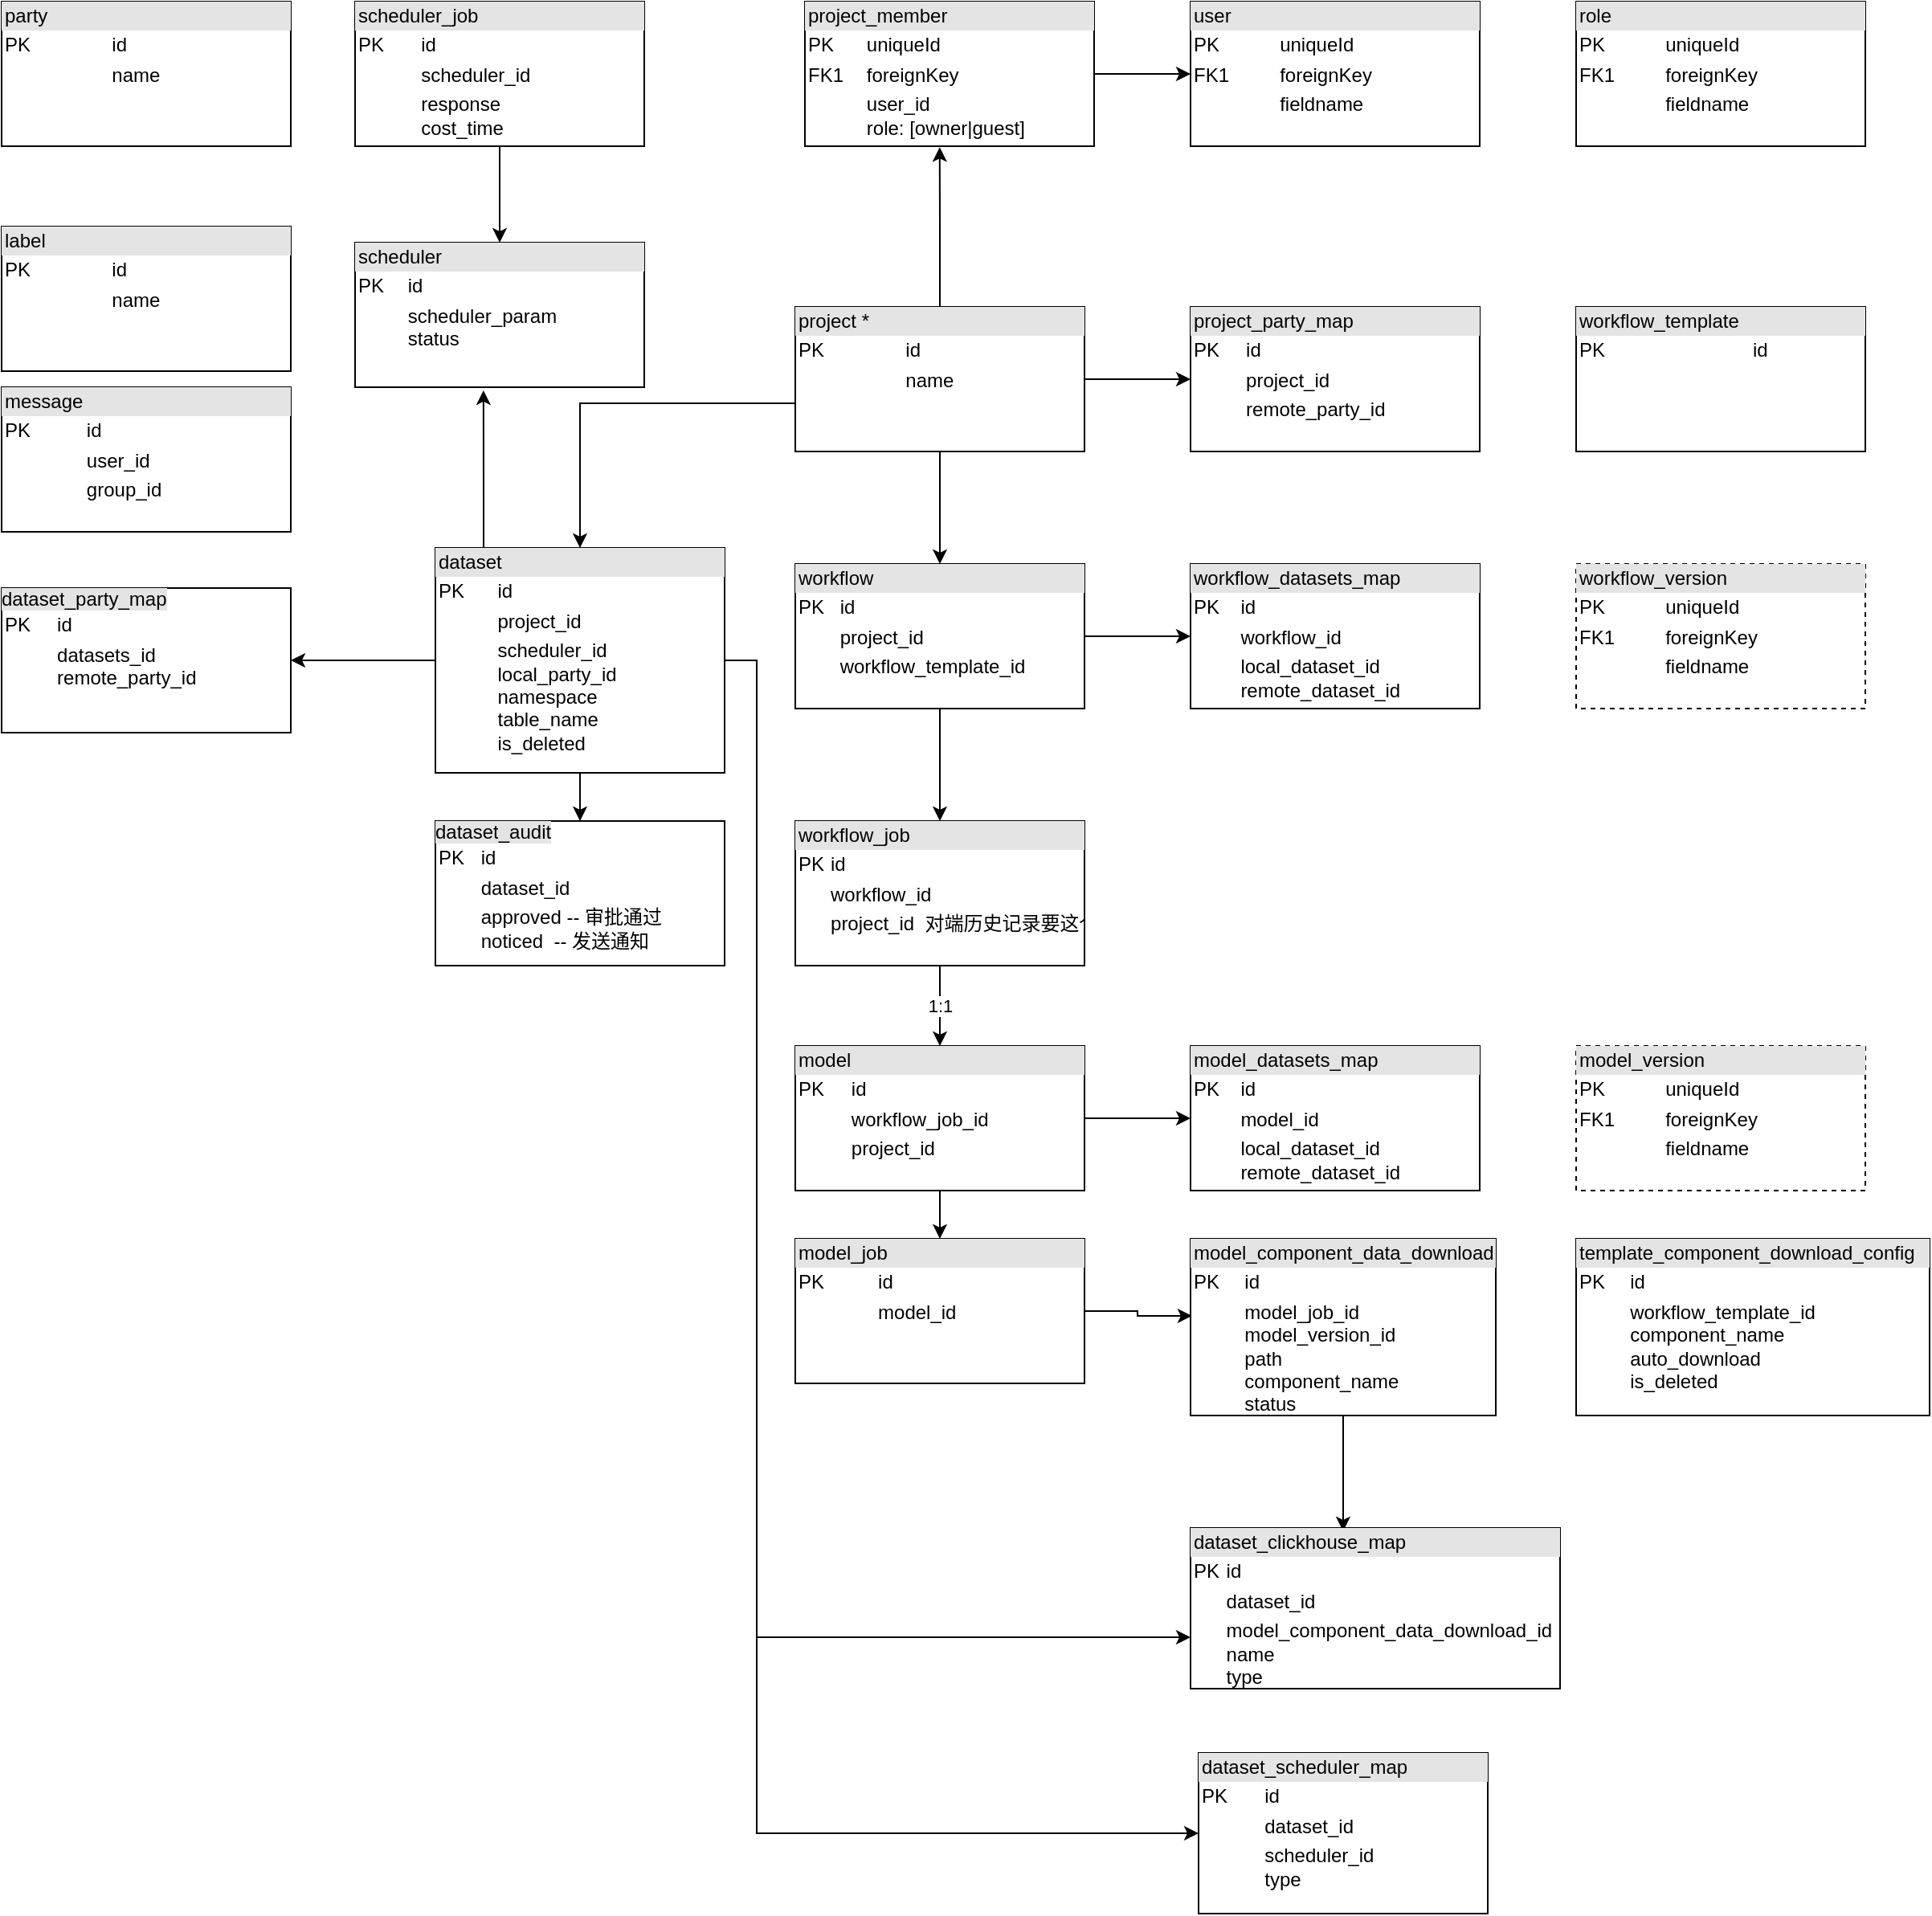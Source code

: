 <mxfile version="20.0.1" type="github">
  <diagram id="YbCQllN5H6pO3uzRrmhV" name="Page-1">
    <mxGraphModel dx="2258" dy="762" grid="1" gridSize="10" guides="1" tooltips="1" connect="1" arrows="1" fold="1" page="1" pageScale="1" pageWidth="827" pageHeight="1169" math="0" shadow="0">
      <root>
        <mxCell id="0" />
        <mxCell id="1" parent="0" />
        <mxCell id="llFHhe266ACwf9MzmRNR-3" value="" style="edgeStyle=orthogonalEdgeStyle;rounded=0;orthogonalLoop=1;jettySize=auto;html=1;" parent="1" source="llFHhe266ACwf9MzmRNR-1" target="llFHhe266ACwf9MzmRNR-2" edge="1">
          <mxGeometry relative="1" as="geometry">
            <Array as="points">
              <mxPoint x="100" y="280" />
            </Array>
          </mxGeometry>
        </mxCell>
        <mxCell id="llFHhe266ACwf9MzmRNR-5" value="" style="edgeStyle=orthogonalEdgeStyle;rounded=0;orthogonalLoop=1;jettySize=auto;html=1;" parent="1" source="llFHhe266ACwf9MzmRNR-1" target="llFHhe266ACwf9MzmRNR-4" edge="1">
          <mxGeometry relative="1" as="geometry" />
        </mxCell>
        <mxCell id="llFHhe266ACwf9MzmRNR-24" value="" style="edgeStyle=orthogonalEdgeStyle;rounded=0;orthogonalLoop=1;jettySize=auto;html=1;" parent="1" source="llFHhe266ACwf9MzmRNR-1" target="llFHhe266ACwf9MzmRNR-23" edge="1">
          <mxGeometry relative="1" as="geometry" />
        </mxCell>
        <mxCell id="llFHhe266ACwf9MzmRNR-68" style="edgeStyle=orthogonalEdgeStyle;rounded=0;orthogonalLoop=1;jettySize=auto;html=1;entryX=0.466;entryY=1.007;entryDx=0;entryDy=0;entryPerimeter=0;" parent="1" source="llFHhe266ACwf9MzmRNR-1" target="llFHhe266ACwf9MzmRNR-55" edge="1">
          <mxGeometry relative="1" as="geometry" />
        </mxCell>
        <mxCell id="llFHhe266ACwf9MzmRNR-1" value="&lt;div style=&quot;box-sizing: border-box ; width: 100% ; background: #e4e4e4 ; padding: 2px&quot;&gt;project *&lt;/div&gt;&lt;table style=&quot;width: 100% ; font-size: 1em&quot; cellpadding=&quot;2&quot; cellspacing=&quot;0&quot;&gt;&lt;tbody&gt;&lt;tr&gt;&lt;td&gt;PK&lt;/td&gt;&lt;td&gt;id&lt;/td&gt;&lt;/tr&gt;&lt;tr&gt;&lt;td&gt;&lt;br&gt;&lt;/td&gt;&lt;td&gt;name&lt;/td&gt;&lt;/tr&gt;&lt;tr&gt;&lt;td&gt;&lt;/td&gt;&lt;td&gt;&lt;br&gt;&lt;/td&gt;&lt;/tr&gt;&lt;/tbody&gt;&lt;/table&gt;" style="verticalAlign=top;align=left;overflow=fill;html=1;" parent="1" vertex="1">
          <mxGeometry x="234" y="220" width="180" height="90" as="geometry" />
        </mxCell>
        <mxCell id="llFHhe266ACwf9MzmRNR-22" value="" style="edgeStyle=orthogonalEdgeStyle;rounded=0;orthogonalLoop=1;jettySize=auto;html=1;" parent="1" source="llFHhe266ACwf9MzmRNR-2" target="llFHhe266ACwf9MzmRNR-21" edge="1">
          <mxGeometry relative="1" as="geometry" />
        </mxCell>
        <mxCell id="llFHhe266ACwf9MzmRNR-27" value="" style="edgeStyle=orthogonalEdgeStyle;rounded=0;orthogonalLoop=1;jettySize=auto;html=1;" parent="1" source="llFHhe266ACwf9MzmRNR-2" target="llFHhe266ACwf9MzmRNR-26" edge="1">
          <mxGeometry relative="1" as="geometry" />
        </mxCell>
        <mxCell id="T3c9TNSgvIG_rhITCrVC-7" style="edgeStyle=orthogonalEdgeStyle;rounded=0;orthogonalLoop=1;jettySize=auto;html=1;entryX=0;entryY=0.68;entryDx=0;entryDy=0;entryPerimeter=0;" edge="1" parent="1" source="llFHhe266ACwf9MzmRNR-2" target="T3c9TNSgvIG_rhITCrVC-3">
          <mxGeometry relative="1" as="geometry">
            <Array as="points">
              <mxPoint x="210" y="440" />
              <mxPoint x="210" y="1048" />
            </Array>
          </mxGeometry>
        </mxCell>
        <mxCell id="T3c9TNSgvIG_rhITCrVC-9" style="edgeStyle=orthogonalEdgeStyle;rounded=0;orthogonalLoop=1;jettySize=auto;html=1;exitX=1;exitY=0.75;exitDx=0;exitDy=0;entryX=0;entryY=0.5;entryDx=0;entryDy=0;" edge="1" parent="1" source="llFHhe266ACwf9MzmRNR-2" target="T3c9TNSgvIG_rhITCrVC-8">
          <mxGeometry relative="1" as="geometry">
            <Array as="points">
              <mxPoint x="190" y="440" />
              <mxPoint x="210" y="440" />
              <mxPoint x="210" y="1170" />
            </Array>
          </mxGeometry>
        </mxCell>
        <mxCell id="llFHhe266ACwf9MzmRNR-2" value="&lt;div style=&quot;box-sizing: border-box ; width: 100% ; background: #e4e4e4 ; padding: 2px&quot;&gt;dataset&lt;/div&gt;&lt;table style=&quot;width: 100% ; font-size: 1em&quot; cellpadding=&quot;2&quot; cellspacing=&quot;0&quot;&gt;&lt;tbody&gt;&lt;tr&gt;&lt;td&gt;PK&lt;/td&gt;&lt;td&gt;id&lt;/td&gt;&lt;/tr&gt;&lt;tr&gt;&lt;td&gt;&lt;br&gt;&lt;/td&gt;&lt;td&gt;project_id&lt;/td&gt;&lt;/tr&gt;&lt;tr&gt;&lt;td&gt;&lt;/td&gt;&lt;td&gt;scheduler_id&lt;br&gt;local_party_id&lt;br&gt;namespace&lt;br&gt;table_name&lt;br&gt;is_deleted&lt;br&gt;&lt;br&gt;&lt;/td&gt;&lt;/tr&gt;&lt;/tbody&gt;&lt;/table&gt;" style="verticalAlign=top;align=left;overflow=fill;html=1;" parent="1" vertex="1">
          <mxGeometry x="10" y="370" width="180" height="140" as="geometry" />
        </mxCell>
        <mxCell id="llFHhe266ACwf9MzmRNR-35" style="edgeStyle=orthogonalEdgeStyle;rounded=0;orthogonalLoop=1;jettySize=auto;html=1;exitX=0.5;exitY=1;exitDx=0;exitDy=0;entryX=0.5;entryY=0;entryDx=0;entryDy=0;" parent="1" source="llFHhe266ACwf9MzmRNR-4" target="llFHhe266ACwf9MzmRNR-10" edge="1">
          <mxGeometry relative="1" as="geometry" />
        </mxCell>
        <mxCell id="llFHhe266ACwf9MzmRNR-38" style="edgeStyle=orthogonalEdgeStyle;rounded=0;orthogonalLoop=1;jettySize=auto;html=1;exitX=1;exitY=0.5;exitDx=0;exitDy=0;entryX=0;entryY=0.5;entryDx=0;entryDy=0;" parent="1" source="llFHhe266ACwf9MzmRNR-4" target="llFHhe266ACwf9MzmRNR-12" edge="1">
          <mxGeometry relative="1" as="geometry" />
        </mxCell>
        <mxCell id="llFHhe266ACwf9MzmRNR-4" value="&lt;div style=&quot;box-sizing: border-box ; width: 100% ; background: #e4e4e4 ; padding: 2px&quot;&gt;workflow&lt;/div&gt;&lt;table style=&quot;width: 100% ; font-size: 1em&quot; cellpadding=&quot;2&quot; cellspacing=&quot;0&quot;&gt;&lt;tbody&gt;&lt;tr&gt;&lt;td&gt;PK&lt;/td&gt;&lt;td&gt;id&lt;/td&gt;&lt;/tr&gt;&lt;tr&gt;&lt;td&gt;&lt;br&gt;&lt;/td&gt;&lt;td&gt;project_id&lt;/td&gt;&lt;/tr&gt;&lt;tr&gt;&lt;td&gt;&lt;/td&gt;&lt;td&gt;workflow_template_id&lt;/td&gt;&lt;/tr&gt;&lt;/tbody&gt;&lt;/table&gt;" style="verticalAlign=top;align=left;overflow=fill;html=1;" parent="1" vertex="1">
          <mxGeometry x="234" y="380" width="180" height="90" as="geometry" />
        </mxCell>
        <mxCell id="llFHhe266ACwf9MzmRNR-15" value="1:1" style="edgeStyle=orthogonalEdgeStyle;rounded=0;orthogonalLoop=1;jettySize=auto;html=1;" parent="1" source="llFHhe266ACwf9MzmRNR-10" target="llFHhe266ACwf9MzmRNR-14" edge="1">
          <mxGeometry relative="1" as="geometry" />
        </mxCell>
        <mxCell id="llFHhe266ACwf9MzmRNR-10" value="&lt;div style=&quot;box-sizing: border-box ; width: 100% ; background: rgb(228 , 228 , 228) ; padding: 2px&quot;&gt;workflow_job&lt;/div&gt;&lt;table style=&quot;width: 100% ; font-size: 1em&quot; cellpadding=&quot;2&quot; cellspacing=&quot;0&quot;&gt;&lt;tbody&gt;&lt;tr&gt;&lt;td&gt;PK&lt;/td&gt;&lt;td&gt;id&lt;/td&gt;&lt;/tr&gt;&lt;tr&gt;&lt;td&gt;&lt;br&gt;&lt;/td&gt;&lt;td&gt;workflow_id&lt;/td&gt;&lt;/tr&gt;&lt;tr&gt;&lt;td&gt;&lt;/td&gt;&lt;td&gt;project_id&amp;nbsp; 对端历史记录要这个id区分项目&lt;/td&gt;&lt;/tr&gt;&lt;/tbody&gt;&lt;/table&gt;" style="verticalAlign=top;align=left;overflow=fill;html=1;" parent="1" vertex="1">
          <mxGeometry x="234" y="540" width="180" height="90" as="geometry" />
        </mxCell>
        <mxCell id="llFHhe266ACwf9MzmRNR-12" value="&lt;div style=&quot;box-sizing: border-box ; width: 100% ; background: #e4e4e4 ; padding: 2px&quot;&gt;workflow_datasets_map&lt;/div&gt;&lt;table style=&quot;width: 100% ; font-size: 1em&quot; cellpadding=&quot;2&quot; cellspacing=&quot;0&quot;&gt;&lt;tbody&gt;&lt;tr&gt;&lt;td&gt;PK&lt;/td&gt;&lt;td&gt;id&lt;/td&gt;&lt;/tr&gt;&lt;tr&gt;&lt;td&gt;&lt;br&gt;&lt;/td&gt;&lt;td&gt;workflow_id&lt;/td&gt;&lt;/tr&gt;&lt;tr&gt;&lt;td&gt;&lt;/td&gt;&lt;td&gt;local_dataset_id&lt;br&gt;remote_dataset_id&lt;br&gt;&lt;/td&gt;&lt;/tr&gt;&lt;/tbody&gt;&lt;/table&gt;" style="verticalAlign=top;align=left;overflow=fill;html=1;" parent="1" vertex="1">
          <mxGeometry x="480" y="380" width="180" height="90" as="geometry" />
        </mxCell>
        <mxCell id="llFHhe266ACwf9MzmRNR-42" style="edgeStyle=orthogonalEdgeStyle;rounded=0;orthogonalLoop=1;jettySize=auto;html=1;exitX=0.5;exitY=1;exitDx=0;exitDy=0;entryX=0.5;entryY=0;entryDx=0;entryDy=0;" parent="1" source="llFHhe266ACwf9MzmRNR-14" target="llFHhe266ACwf9MzmRNR-16" edge="1">
          <mxGeometry relative="1" as="geometry" />
        </mxCell>
        <mxCell id="llFHhe266ACwf9MzmRNR-46" style="edgeStyle=orthogonalEdgeStyle;rounded=0;orthogonalLoop=1;jettySize=auto;html=1;exitX=1;exitY=0.5;exitDx=0;exitDy=0;entryX=0;entryY=0.5;entryDx=0;entryDy=0;" parent="1" source="llFHhe266ACwf9MzmRNR-14" target="llFHhe266ACwf9MzmRNR-45" edge="1">
          <mxGeometry relative="1" as="geometry" />
        </mxCell>
        <mxCell id="llFHhe266ACwf9MzmRNR-14" value="&lt;div style=&quot;box-sizing: border-box ; width: 100% ; background: #e4e4e4 ; padding: 2px&quot;&gt;model&lt;/div&gt;&lt;table style=&quot;width: 100% ; font-size: 1em&quot; cellpadding=&quot;2&quot; cellspacing=&quot;0&quot;&gt;&lt;tbody&gt;&lt;tr&gt;&lt;td&gt;PK&lt;/td&gt;&lt;td&gt;id&lt;/td&gt;&lt;/tr&gt;&lt;tr&gt;&lt;td&gt;&lt;br&gt;&lt;/td&gt;&lt;td&gt;workflow_job_id&lt;/td&gt;&lt;/tr&gt;&lt;tr&gt;&lt;td&gt;&lt;br&gt;&lt;/td&gt;&lt;td&gt;project_id&lt;br&gt;&lt;/td&gt;&lt;/tr&gt;&lt;/tbody&gt;&lt;/table&gt;" style="verticalAlign=top;align=left;overflow=fill;html=1;" parent="1" vertex="1">
          <mxGeometry x="234" y="680" width="180" height="90" as="geometry" />
        </mxCell>
        <mxCell id="T3c9TNSgvIG_rhITCrVC-10" style="edgeStyle=orthogonalEdgeStyle;rounded=0;orthogonalLoop=1;jettySize=auto;html=1;exitX=1;exitY=0.5;exitDx=0;exitDy=0;entryX=0.005;entryY=0.436;entryDx=0;entryDy=0;entryPerimeter=0;" edge="1" parent="1" source="llFHhe266ACwf9MzmRNR-16" target="T3c9TNSgvIG_rhITCrVC-1">
          <mxGeometry relative="1" as="geometry" />
        </mxCell>
        <mxCell id="llFHhe266ACwf9MzmRNR-16" value="&lt;div style=&quot;box-sizing: border-box ; width: 100% ; background: #e4e4e4 ; padding: 2px&quot;&gt;model_job&lt;/div&gt;&lt;table style=&quot;width: 100% ; font-size: 1em&quot; cellpadding=&quot;2&quot; cellspacing=&quot;0&quot;&gt;&lt;tbody&gt;&lt;tr&gt;&lt;td&gt;PK&lt;/td&gt;&lt;td&gt;id&lt;/td&gt;&lt;/tr&gt;&lt;tr&gt;&lt;td&gt;&lt;br&gt;&lt;/td&gt;&lt;td&gt;model_id&lt;/td&gt;&lt;/tr&gt;&lt;tr&gt;&lt;td&gt;&lt;/td&gt;&lt;td&gt;&lt;br&gt;&lt;/td&gt;&lt;/tr&gt;&lt;/tbody&gt;&lt;/table&gt;" style="verticalAlign=top;align=left;overflow=fill;html=1;" parent="1" vertex="1">
          <mxGeometry x="234" y="800" width="180" height="90" as="geometry" />
        </mxCell>
        <mxCell id="llFHhe266ACwf9MzmRNR-21" value="&lt;span style=&quot;background-color: rgb(228 , 228 , 228)&quot;&gt;dataset&lt;/span&gt;&lt;span style=&quot;background-color: rgb(228 , 228 , 228)&quot;&gt;_party_map&lt;/span&gt;&lt;span style=&quot;background-color: rgb(228 , 228 , 228)&quot;&gt;&lt;br&gt;&lt;/span&gt;&lt;table style=&quot;width: 100% ; font-size: 1em&quot; cellpadding=&quot;2&quot; cellspacing=&quot;0&quot;&gt;&lt;tbody&gt;&lt;tr&gt;&lt;td&gt;PK&lt;/td&gt;&lt;td&gt;id&lt;br&gt;&lt;/td&gt;&lt;/tr&gt;&lt;tr&gt;&lt;td&gt;&lt;br&gt;&lt;/td&gt;&lt;td&gt;datasets_id&lt;br&gt;remote_party_id&lt;/td&gt;&lt;/tr&gt;&lt;tr&gt;&lt;td&gt;&lt;/td&gt;&lt;td&gt;&lt;br&gt;&lt;/td&gt;&lt;/tr&gt;&lt;/tbody&gt;&lt;/table&gt;" style="verticalAlign=top;align=left;overflow=fill;html=1;" parent="1" vertex="1">
          <mxGeometry x="-260" y="395" width="180" height="90" as="geometry" />
        </mxCell>
        <mxCell id="llFHhe266ACwf9MzmRNR-23" value="&lt;div style=&quot;box-sizing: border-box ; width: 100% ; background: #e4e4e4 ; padding: 2px&quot;&gt;project_party_map&lt;/div&gt;&lt;table style=&quot;width: 100% ; font-size: 1em&quot; cellpadding=&quot;2&quot; cellspacing=&quot;0&quot;&gt;&lt;tbody&gt;&lt;tr&gt;&lt;td&gt;PK&lt;/td&gt;&lt;td&gt;id&lt;/td&gt;&lt;/tr&gt;&lt;tr&gt;&lt;td&gt;&lt;br&gt;&lt;/td&gt;&lt;td&gt;project_id&lt;/td&gt;&lt;/tr&gt;&lt;tr&gt;&lt;td&gt;&lt;/td&gt;&lt;td&gt;remote_party_id&lt;/td&gt;&lt;/tr&gt;&lt;/tbody&gt;&lt;/table&gt;" style="verticalAlign=top;align=left;overflow=fill;html=1;" parent="1" vertex="1">
          <mxGeometry x="480" y="220" width="180" height="90" as="geometry" />
        </mxCell>
        <mxCell id="llFHhe266ACwf9MzmRNR-25" value="&lt;div style=&quot;box-sizing: border-box ; width: 100% ; background: #e4e4e4 ; padding: 2px&quot;&gt;party&lt;/div&gt;&lt;table style=&quot;width: 100% ; font-size: 1em&quot; cellpadding=&quot;2&quot; cellspacing=&quot;0&quot;&gt;&lt;tbody&gt;&lt;tr&gt;&lt;td&gt;PK&lt;/td&gt;&lt;td&gt;id&lt;/td&gt;&lt;/tr&gt;&lt;tr&gt;&lt;td&gt;&lt;br&gt;&lt;/td&gt;&lt;td&gt;name&lt;/td&gt;&lt;/tr&gt;&lt;tr&gt;&lt;td&gt;&lt;/td&gt;&lt;td&gt;&lt;br&gt;&lt;/td&gt;&lt;/tr&gt;&lt;/tbody&gt;&lt;/table&gt;" style="verticalAlign=top;align=left;overflow=fill;html=1;" parent="1" vertex="1">
          <mxGeometry x="-260" y="30" width="180" height="90" as="geometry" />
        </mxCell>
        <mxCell id="llFHhe266ACwf9MzmRNR-26" value="&lt;span style=&quot;background-color: rgb(228 , 228 , 228)&quot;&gt;dataset&lt;/span&gt;&lt;span style=&quot;background-color: rgb(228 , 228 , 228)&quot;&gt;_audit&lt;/span&gt;&lt;span style=&quot;background-color: rgb(228 , 228 , 228)&quot;&gt;&lt;br&gt;&lt;/span&gt;&lt;table style=&quot;width: 100% ; font-size: 1em&quot; cellpadding=&quot;2&quot; cellspacing=&quot;0&quot;&gt;&lt;tbody&gt;&lt;tr&gt;&lt;td&gt;PK&lt;/td&gt;&lt;td&gt;id&lt;/td&gt;&lt;/tr&gt;&lt;tr&gt;&lt;td&gt;&lt;br&gt;&lt;/td&gt;&lt;td&gt;dataset_id&lt;/td&gt;&lt;/tr&gt;&lt;tr&gt;&lt;td&gt;&lt;/td&gt;&lt;td&gt;approved -- 审批通过&lt;br&gt;noticed&amp;nbsp; -- 发送通知&lt;/td&gt;&lt;/tr&gt;&lt;/tbody&gt;&lt;/table&gt;" style="verticalAlign=top;align=left;overflow=fill;html=1;" parent="1" vertex="1">
          <mxGeometry x="10" y="540" width="180" height="90" as="geometry" />
        </mxCell>
        <mxCell id="llFHhe266ACwf9MzmRNR-32" value="&lt;div style=&quot;box-sizing: border-box ; width: 100% ; background: #e4e4e4 ; padding: 2px&quot;&gt;label&lt;/div&gt;&lt;table style=&quot;width: 100% ; font-size: 1em&quot; cellpadding=&quot;2&quot; cellspacing=&quot;0&quot;&gt;&lt;tbody&gt;&lt;tr&gt;&lt;td&gt;PK&lt;/td&gt;&lt;td&gt;id&lt;/td&gt;&lt;/tr&gt;&lt;tr&gt;&lt;td&gt;&lt;br&gt;&lt;/td&gt;&lt;td&gt;name&lt;/td&gt;&lt;/tr&gt;&lt;tr&gt;&lt;td&gt;&lt;/td&gt;&lt;td&gt;&lt;br&gt;&lt;/td&gt;&lt;/tr&gt;&lt;/tbody&gt;&lt;/table&gt;" style="verticalAlign=top;align=left;overflow=fill;html=1;" parent="1" vertex="1">
          <mxGeometry x="-260" y="170" width="180" height="90" as="geometry" />
        </mxCell>
        <mxCell id="llFHhe266ACwf9MzmRNR-34" value="&lt;div style=&quot;box-sizing: border-box ; width: 100% ; background: #e4e4e4 ; padding: 2px&quot;&gt;workflow_template&lt;/div&gt;&lt;table style=&quot;width: 100% ; font-size: 1em&quot; cellpadding=&quot;2&quot; cellspacing=&quot;0&quot;&gt;&lt;tbody&gt;&lt;tr&gt;&lt;td&gt;PK&lt;/td&gt;&lt;td&gt;id&lt;/td&gt;&lt;/tr&gt;&lt;tr&gt;&lt;td&gt;&lt;br&gt;&lt;/td&gt;&lt;td&gt;&lt;br&gt;&lt;/td&gt;&lt;/tr&gt;&lt;tr&gt;&lt;td&gt;&lt;/td&gt;&lt;td&gt;&lt;br&gt;&lt;/td&gt;&lt;/tr&gt;&lt;/tbody&gt;&lt;/table&gt;" style="verticalAlign=top;align=left;overflow=fill;html=1;" parent="1" vertex="1">
          <mxGeometry x="720" y="220" width="180" height="90" as="geometry" />
        </mxCell>
        <mxCell id="llFHhe266ACwf9MzmRNR-43" value="&lt;div style=&quot;box-sizing: border-box ; width: 100% ; background: #e4e4e4 ; padding: 2px&quot;&gt;workflow_version&lt;/div&gt;&lt;table style=&quot;width: 100% ; font-size: 1em&quot; cellpadding=&quot;2&quot; cellspacing=&quot;0&quot;&gt;&lt;tbody&gt;&lt;tr&gt;&lt;td&gt;PK&lt;/td&gt;&lt;td&gt;uniqueId&lt;/td&gt;&lt;/tr&gt;&lt;tr&gt;&lt;td&gt;FK1&lt;/td&gt;&lt;td&gt;foreignKey&lt;/td&gt;&lt;/tr&gt;&lt;tr&gt;&lt;td&gt;&lt;/td&gt;&lt;td&gt;fieldname&lt;/td&gt;&lt;/tr&gt;&lt;/tbody&gt;&lt;/table&gt;" style="verticalAlign=top;align=left;overflow=fill;html=1;dashed=1;" parent="1" vertex="1">
          <mxGeometry x="720" y="380" width="180" height="90" as="geometry" />
        </mxCell>
        <mxCell id="llFHhe266ACwf9MzmRNR-44" value="&lt;div style=&quot;box-sizing: border-box ; width: 100% ; background: #e4e4e4 ; padding: 2px&quot;&gt;model_version&lt;/div&gt;&lt;table style=&quot;width: 100% ; font-size: 1em&quot; cellpadding=&quot;2&quot; cellspacing=&quot;0&quot;&gt;&lt;tbody&gt;&lt;tr&gt;&lt;td&gt;PK&lt;/td&gt;&lt;td&gt;uniqueId&lt;/td&gt;&lt;/tr&gt;&lt;tr&gt;&lt;td&gt;FK1&lt;/td&gt;&lt;td&gt;foreignKey&lt;/td&gt;&lt;/tr&gt;&lt;tr&gt;&lt;td&gt;&lt;/td&gt;&lt;td&gt;fieldname&lt;/td&gt;&lt;/tr&gt;&lt;/tbody&gt;&lt;/table&gt;" style="verticalAlign=top;align=left;overflow=fill;html=1;dashed=1;" parent="1" vertex="1">
          <mxGeometry x="720" y="680" width="180" height="90" as="geometry" />
        </mxCell>
        <mxCell id="llFHhe266ACwf9MzmRNR-45" value="&lt;div style=&quot;box-sizing: border-box ; width: 100% ; background: #e4e4e4 ; padding: 2px&quot;&gt;model_datasets_map&lt;/div&gt;&lt;table style=&quot;width: 100% ; font-size: 1em&quot; cellpadding=&quot;2&quot; cellspacing=&quot;0&quot;&gt;&lt;tbody&gt;&lt;tr&gt;&lt;td&gt;PK&lt;/td&gt;&lt;td&gt;id&lt;br&gt;&lt;/td&gt;&lt;/tr&gt;&lt;tr&gt;&lt;td&gt;&lt;br&gt;&lt;/td&gt;&lt;td&gt;model_id&lt;br&gt;&lt;/td&gt;&lt;/tr&gt;&lt;tr&gt;&lt;td&gt;&lt;/td&gt;&lt;td&gt;local_dataset_id&lt;br&gt;remote_dataset_id&lt;br&gt;&lt;/td&gt;&lt;/tr&gt;&lt;/tbody&gt;&lt;/table&gt;" style="verticalAlign=top;align=left;overflow=fill;html=1;" parent="1" vertex="1">
          <mxGeometry x="480" y="680" width="180" height="90" as="geometry" />
        </mxCell>
        <mxCell id="llFHhe266ACwf9MzmRNR-51" value="&lt;div style=&quot;box-sizing: border-box ; width: 100% ; background: #e4e4e4 ; padding: 2px&quot;&gt;role&lt;/div&gt;&lt;table style=&quot;width: 100% ; font-size: 1em&quot; cellpadding=&quot;2&quot; cellspacing=&quot;0&quot;&gt;&lt;tbody&gt;&lt;tr&gt;&lt;td&gt;PK&lt;/td&gt;&lt;td&gt;uniqueId&lt;/td&gt;&lt;/tr&gt;&lt;tr&gt;&lt;td&gt;FK1&lt;/td&gt;&lt;td&gt;foreignKey&lt;/td&gt;&lt;/tr&gt;&lt;tr&gt;&lt;td&gt;&lt;/td&gt;&lt;td&gt;fieldname&lt;/td&gt;&lt;/tr&gt;&lt;/tbody&gt;&lt;/table&gt;" style="verticalAlign=top;align=left;overflow=fill;html=1;" parent="1" vertex="1">
          <mxGeometry x="720" y="30" width="180" height="90" as="geometry" />
        </mxCell>
        <mxCell id="llFHhe266ACwf9MzmRNR-58" style="edgeStyle=orthogonalEdgeStyle;rounded=0;orthogonalLoop=1;jettySize=auto;html=1;exitX=1;exitY=0.5;exitDx=0;exitDy=0;entryX=0;entryY=0.5;entryDx=0;entryDy=0;" parent="1" source="llFHhe266ACwf9MzmRNR-55" target="llFHhe266ACwf9MzmRNR-57" edge="1">
          <mxGeometry relative="1" as="geometry" />
        </mxCell>
        <mxCell id="llFHhe266ACwf9MzmRNR-55" value="&lt;div style=&quot;box-sizing: border-box ; width: 100% ; background: #e4e4e4 ; padding: 2px&quot;&gt;project_member&lt;/div&gt;&lt;table style=&quot;width: 100% ; font-size: 1em&quot; cellpadding=&quot;2&quot; cellspacing=&quot;0&quot;&gt;&lt;tbody&gt;&lt;tr&gt;&lt;td&gt;PK&lt;/td&gt;&lt;td&gt;uniqueId&lt;/td&gt;&lt;/tr&gt;&lt;tr&gt;&lt;td&gt;FK1&lt;/td&gt;&lt;td&gt;foreignKey&lt;/td&gt;&lt;/tr&gt;&lt;tr&gt;&lt;td&gt;&lt;/td&gt;&lt;td&gt;user_id&lt;br&gt;role: [owner|guest]&lt;/td&gt;&lt;/tr&gt;&lt;/tbody&gt;&lt;/table&gt;" style="verticalAlign=top;align=left;overflow=fill;html=1;" parent="1" vertex="1">
          <mxGeometry x="240" y="30" width="180" height="90" as="geometry" />
        </mxCell>
        <mxCell id="llFHhe266ACwf9MzmRNR-57" value="&lt;div style=&quot;box-sizing: border-box ; width: 100% ; background: #e4e4e4 ; padding: 2px&quot;&gt;user&lt;/div&gt;&lt;table style=&quot;width: 100% ; font-size: 1em&quot; cellpadding=&quot;2&quot; cellspacing=&quot;0&quot;&gt;&lt;tbody&gt;&lt;tr&gt;&lt;td&gt;PK&lt;/td&gt;&lt;td&gt;uniqueId&lt;/td&gt;&lt;/tr&gt;&lt;tr&gt;&lt;td&gt;FK1&lt;/td&gt;&lt;td&gt;foreignKey&lt;/td&gt;&lt;/tr&gt;&lt;tr&gt;&lt;td&gt;&lt;/td&gt;&lt;td&gt;fieldname&lt;/td&gt;&lt;/tr&gt;&lt;/tbody&gt;&lt;/table&gt;" style="verticalAlign=top;align=left;overflow=fill;html=1;" parent="1" vertex="1">
          <mxGeometry x="480" y="30" width="180" height="90" as="geometry" />
        </mxCell>
        <mxCell id="llFHhe266ACwf9MzmRNR-70" value="&lt;div style=&quot;box-sizing: border-box ; width: 100% ; background: #e4e4e4 ; padding: 2px&quot;&gt;message&lt;/div&gt;&lt;table style=&quot;width: 100% ; font-size: 1em&quot; cellpadding=&quot;2&quot; cellspacing=&quot;0&quot;&gt;&lt;tbody&gt;&lt;tr&gt;&lt;td&gt;PK&lt;/td&gt;&lt;td&gt;id&lt;/td&gt;&lt;/tr&gt;&lt;tr&gt;&lt;td&gt;&lt;br&gt;&lt;/td&gt;&lt;td&gt;user_id&lt;/td&gt;&lt;/tr&gt;&lt;tr&gt;&lt;td&gt;&lt;br&gt;&lt;/td&gt;&lt;td&gt;group_id&lt;br&gt;&lt;/td&gt;&lt;/tr&gt;&lt;/tbody&gt;&lt;/table&gt;" style="verticalAlign=top;align=left;overflow=fill;html=1;" parent="1" vertex="1">
          <mxGeometry x="-260" y="270" width="180" height="90" as="geometry" />
        </mxCell>
        <mxCell id="llFHhe266ACwf9MzmRNR-76" style="edgeStyle=orthogonalEdgeStyle;rounded=0;orthogonalLoop=1;jettySize=auto;html=1;entryX=0.444;entryY=1.022;entryDx=0;entryDy=0;entryPerimeter=0;" parent="1" source="llFHhe266ACwf9MzmRNR-2" target="llFHhe266ACwf9MzmRNR-73" edge="1">
          <mxGeometry relative="1" as="geometry">
            <Array as="points">
              <mxPoint x="40" y="340" />
              <mxPoint x="40" y="340" />
            </Array>
          </mxGeometry>
        </mxCell>
        <mxCell id="llFHhe266ACwf9MzmRNR-73" value="&lt;div style=&quot;box-sizing: border-box ; width: 100% ; background: #e4e4e4 ; padding: 2px&quot;&gt;scheduler&lt;/div&gt;&lt;table style=&quot;width: 100% ; font-size: 1em&quot; cellpadding=&quot;2&quot; cellspacing=&quot;0&quot;&gt;&lt;tbody&gt;&lt;tr&gt;&lt;td&gt;PK&lt;/td&gt;&lt;td&gt;id&lt;/td&gt;&lt;/tr&gt;&lt;tr&gt;&lt;td&gt;&lt;br&gt;&lt;/td&gt;&lt;td&gt;scheduler_param&lt;br&gt;status&lt;br&gt;&lt;/td&gt;&lt;/tr&gt;&lt;tr&gt;&lt;td&gt;&lt;/td&gt;&lt;td&gt;&lt;br&gt;&lt;/td&gt;&lt;/tr&gt;&lt;/tbody&gt;&lt;/table&gt;" style="verticalAlign=top;align=left;overflow=fill;html=1;" parent="1" vertex="1">
          <mxGeometry x="-40" y="180" width="180" height="90" as="geometry" />
        </mxCell>
        <mxCell id="llFHhe266ACwf9MzmRNR-75" style="edgeStyle=orthogonalEdgeStyle;rounded=0;orthogonalLoop=1;jettySize=auto;html=1;entryX=0.5;entryY=0;entryDx=0;entryDy=0;" parent="1" source="llFHhe266ACwf9MzmRNR-74" target="llFHhe266ACwf9MzmRNR-73" edge="1">
          <mxGeometry relative="1" as="geometry" />
        </mxCell>
        <mxCell id="llFHhe266ACwf9MzmRNR-74" value="&lt;div style=&quot;box-sizing: border-box ; width: 100% ; background: #e4e4e4 ; padding: 2px&quot;&gt;scheduler_job&lt;/div&gt;&lt;table style=&quot;width: 100% ; font-size: 1em&quot; cellpadding=&quot;2&quot; cellspacing=&quot;0&quot;&gt;&lt;tbody&gt;&lt;tr&gt;&lt;td&gt;PK&lt;/td&gt;&lt;td&gt;id&lt;/td&gt;&lt;/tr&gt;&lt;tr&gt;&lt;td&gt;&lt;br&gt;&lt;/td&gt;&lt;td&gt;scheduler_id&lt;/td&gt;&lt;/tr&gt;&lt;tr&gt;&lt;td&gt;&lt;/td&gt;&lt;td&gt;response&lt;br&gt;cost_time&lt;/td&gt;&lt;/tr&gt;&lt;/tbody&gt;&lt;/table&gt;" style="verticalAlign=top;align=left;overflow=fill;html=1;" parent="1" vertex="1">
          <mxGeometry x="-40" y="30" width="180" height="90" as="geometry" />
        </mxCell>
        <mxCell id="T3c9TNSgvIG_rhITCrVC-6" style="edgeStyle=orthogonalEdgeStyle;rounded=0;orthogonalLoop=1;jettySize=auto;html=1;entryX=0.413;entryY=0.02;entryDx=0;entryDy=0;entryPerimeter=0;" edge="1" parent="1" source="T3c9TNSgvIG_rhITCrVC-1" target="T3c9TNSgvIG_rhITCrVC-3">
          <mxGeometry relative="1" as="geometry" />
        </mxCell>
        <mxCell id="T3c9TNSgvIG_rhITCrVC-1" value="&lt;div style=&quot;box-sizing: border-box ; width: 100% ; background: #e4e4e4 ; padding: 2px&quot;&gt;model_component_data_download&lt;/div&gt;&lt;table style=&quot;width: 100% ; font-size: 1em&quot; cellpadding=&quot;2&quot; cellspacing=&quot;0&quot;&gt;&lt;tbody&gt;&lt;tr&gt;&lt;td&gt;PK&lt;/td&gt;&lt;td&gt;id&lt;/td&gt;&lt;/tr&gt;&lt;tr&gt;&lt;td&gt;&lt;br&gt;&lt;/td&gt;&lt;td&gt;model_job_id&lt;br&gt;model_version_id&lt;br&gt;path&lt;br&gt;component_name&lt;br&gt;status&lt;br&gt;&lt;br&gt;&lt;/td&gt;&lt;/tr&gt;&lt;tr&gt;&lt;td&gt;&lt;/td&gt;&lt;td&gt;&lt;br&gt;&lt;/td&gt;&lt;/tr&gt;&lt;/tbody&gt;&lt;/table&gt;" style="verticalAlign=top;align=left;overflow=fill;html=1;" vertex="1" parent="1">
          <mxGeometry x="480" y="800" width="190" height="110" as="geometry" />
        </mxCell>
        <mxCell id="T3c9TNSgvIG_rhITCrVC-2" value="&lt;div style=&quot;box-sizing: border-box ; width: 100% ; background: #e4e4e4 ; padding: 2px&quot;&gt;template_component_download_config&lt;/div&gt;&lt;table style=&quot;width: 100% ; font-size: 1em&quot; cellpadding=&quot;2&quot; cellspacing=&quot;0&quot;&gt;&lt;tbody&gt;&lt;tr&gt;&lt;td&gt;PK&lt;/td&gt;&lt;td&gt;id&lt;/td&gt;&lt;/tr&gt;&lt;tr&gt;&lt;td&gt;&lt;br&gt;&lt;/td&gt;&lt;td&gt;workflow_template_id&lt;br&gt;component_name&lt;br&gt;auto_download&lt;br&gt;is_deleted&lt;/td&gt;&lt;/tr&gt;&lt;tr&gt;&lt;td&gt;&lt;/td&gt;&lt;td&gt;&lt;br&gt;&lt;/td&gt;&lt;/tr&gt;&lt;/tbody&gt;&lt;/table&gt;" style="verticalAlign=top;align=left;overflow=fill;html=1;" vertex="1" parent="1">
          <mxGeometry x="720" y="800" width="220" height="110" as="geometry" />
        </mxCell>
        <mxCell id="T3c9TNSgvIG_rhITCrVC-3" value="&lt;div style=&quot;box-sizing: border-box ; width: 100% ; background: #e4e4e4 ; padding: 2px&quot;&gt;dataset_clickhouse_map&lt;/div&gt;&lt;table style=&quot;width: 100% ; font-size: 1em&quot; cellpadding=&quot;2&quot; cellspacing=&quot;0&quot;&gt;&lt;tbody&gt;&lt;tr&gt;&lt;td&gt;PK&lt;/td&gt;&lt;td&gt;id&lt;br&gt;&lt;/td&gt;&lt;/tr&gt;&lt;tr&gt;&lt;td&gt;&lt;br&gt;&lt;/td&gt;&lt;td&gt;dataset_id&lt;/td&gt;&lt;/tr&gt;&lt;tr&gt;&lt;td&gt;&lt;/td&gt;&lt;td&gt;model_component_data_download_id&lt;br&gt;name&lt;br&gt;type&lt;br&gt;&lt;br&gt;&lt;/td&gt;&lt;/tr&gt;&lt;/tbody&gt;&lt;/table&gt;" style="verticalAlign=top;align=left;overflow=fill;html=1;" vertex="1" parent="1">
          <mxGeometry x="480" y="980" width="230" height="100" as="geometry" />
        </mxCell>
        <mxCell id="T3c9TNSgvIG_rhITCrVC-8" value="&lt;div style=&quot;box-sizing: border-box ; width: 100% ; background: #e4e4e4 ; padding: 2px&quot;&gt;dataset_scheduler_map&lt;/div&gt;&lt;table style=&quot;width: 100% ; font-size: 1em&quot; cellpadding=&quot;2&quot; cellspacing=&quot;0&quot;&gt;&lt;tbody&gt;&lt;tr&gt;&lt;td&gt;PK&lt;/td&gt;&lt;td&gt;id&lt;br&gt;&lt;/td&gt;&lt;/tr&gt;&lt;tr&gt;&lt;td&gt;&lt;br&gt;&lt;/td&gt;&lt;td&gt;dataset_id&lt;/td&gt;&lt;/tr&gt;&lt;tr&gt;&lt;td&gt;&lt;/td&gt;&lt;td&gt;scheduler_id&lt;br&gt;type&lt;br&gt;&lt;br&gt;&lt;/td&gt;&lt;/tr&gt;&lt;/tbody&gt;&lt;/table&gt;" style="verticalAlign=top;align=left;overflow=fill;html=1;" vertex="1" parent="1">
          <mxGeometry x="485" y="1120" width="180" height="100" as="geometry" />
        </mxCell>
      </root>
    </mxGraphModel>
  </diagram>
</mxfile>
